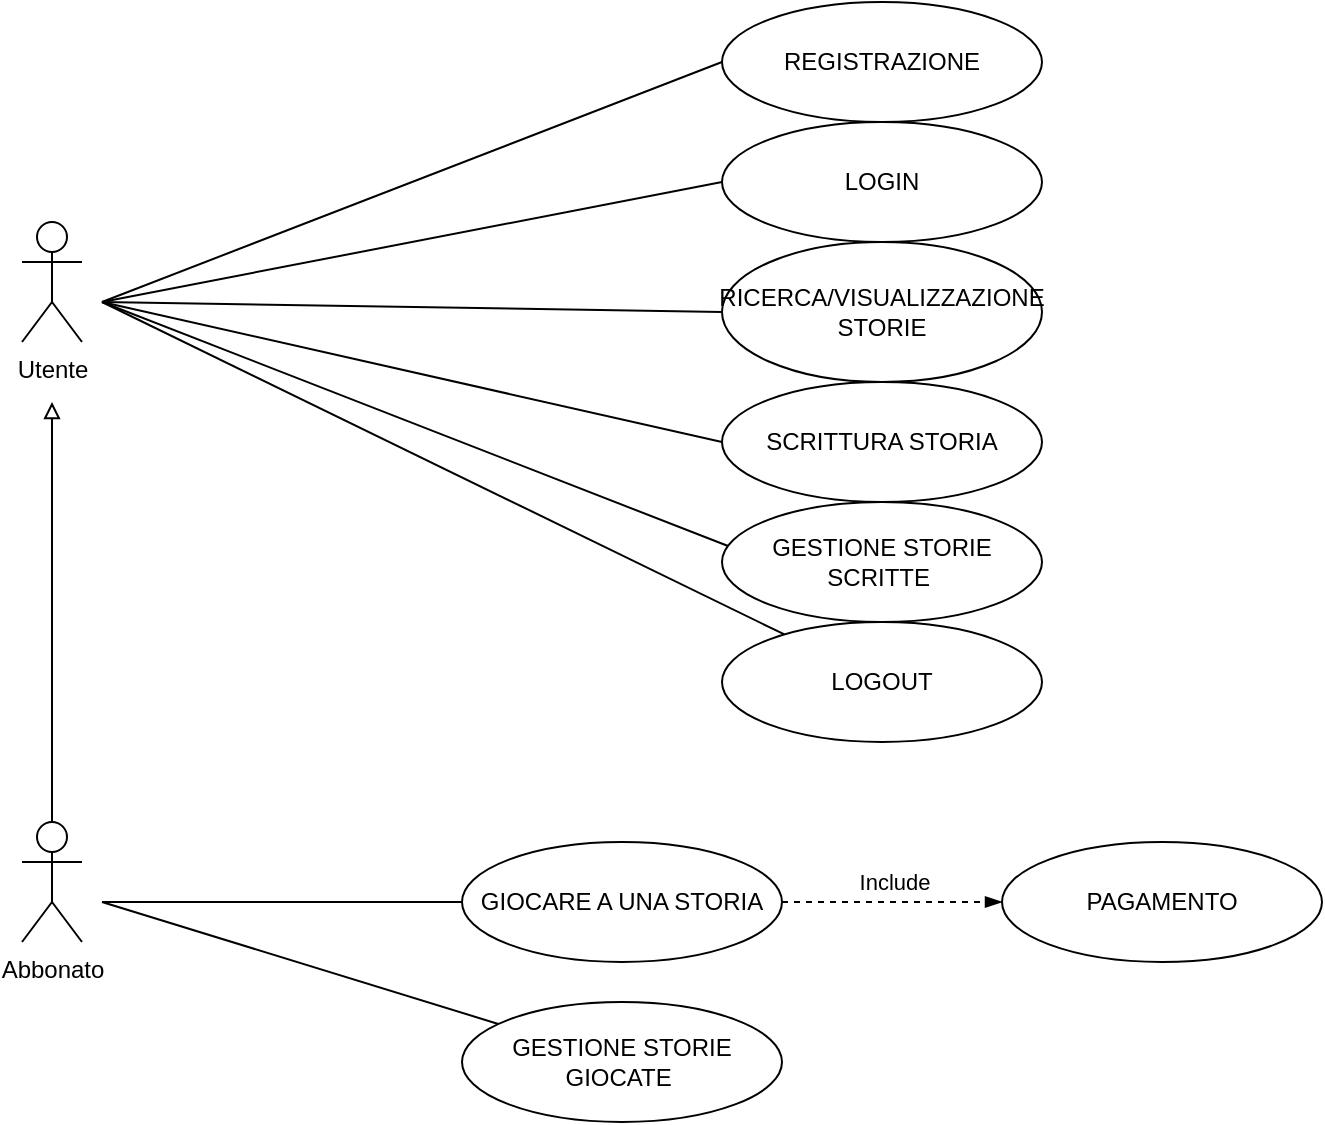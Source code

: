 <mxfile version="22.1.11" type="device">
  <diagram name="Pagina-1" id="J2iSj8vhKg2DtZbsvyoK">
    <mxGraphModel dx="954" dy="611" grid="1" gridSize="10" guides="1" tooltips="1" connect="1" arrows="1" fold="1" page="1" pageScale="1" pageWidth="827" pageHeight="1169" math="0" shadow="0">
      <root>
        <mxCell id="0" />
        <mxCell id="1" parent="0" />
        <mxCell id="WNTWP6-LdwZCGLrHjm9A-30" style="edgeStyle=orthogonalEdgeStyle;rounded=0;orthogonalLoop=1;jettySize=auto;html=1;exitX=0.5;exitY=0;exitDx=0;exitDy=0;exitPerimeter=0;endArrow=block;endFill=0;" parent="1" source="WNTWP6-LdwZCGLrHjm9A-2" edge="1">
          <mxGeometry relative="1" as="geometry">
            <mxPoint x="105" y="210" as="targetPoint" />
          </mxGeometry>
        </mxCell>
        <mxCell id="WNTWP6-LdwZCGLrHjm9A-2" value="Abbonato" style="shape=umlActor;verticalLabelPosition=bottom;verticalAlign=top;html=1;outlineConnect=0;" parent="1" vertex="1">
          <mxGeometry x="90" y="420" width="30" height="60" as="geometry" />
        </mxCell>
        <mxCell id="WNTWP6-LdwZCGLrHjm9A-6" value="Utente" style="shape=umlActor;verticalLabelPosition=bottom;verticalAlign=top;html=1;outlineConnect=0;" parent="1" vertex="1">
          <mxGeometry x="90" y="120" width="30" height="60" as="geometry" />
        </mxCell>
        <mxCell id="WNTWP6-LdwZCGLrHjm9A-15" value="&lt;div&gt;REGISTRAZIONE&lt;/div&gt;" style="ellipse;whiteSpace=wrap;html=1;" parent="1" vertex="1">
          <mxGeometry x="440" y="10" width="160" height="60" as="geometry" />
        </mxCell>
        <mxCell id="WNTWP6-LdwZCGLrHjm9A-16" value="LOGIN" style="ellipse;whiteSpace=wrap;html=1;" parent="1" vertex="1">
          <mxGeometry x="440" y="70" width="160" height="60" as="geometry" />
        </mxCell>
        <mxCell id="WNTWP6-LdwZCGLrHjm9A-17" value="SCRITTURA STORIA" style="ellipse;whiteSpace=wrap;html=1;" parent="1" vertex="1">
          <mxGeometry x="440" y="200" width="160" height="60" as="geometry" />
        </mxCell>
        <mxCell id="WNTWP6-LdwZCGLrHjm9A-18" value="GIOCARE A UNA STORIA" style="ellipse;whiteSpace=wrap;html=1;" parent="1" vertex="1">
          <mxGeometry x="310" y="430" width="160" height="60" as="geometry" />
        </mxCell>
        <mxCell id="WNTWP6-LdwZCGLrHjm9A-19" value="&lt;div&gt;PAGAMENTO&lt;/div&gt;" style="ellipse;whiteSpace=wrap;html=1;" parent="1" vertex="1">
          <mxGeometry x="580" y="430" width="160" height="60" as="geometry" />
        </mxCell>
        <mxCell id="WNTWP6-LdwZCGLrHjm9A-20" value="&lt;div&gt;RICERCA/VISUALIZZAZIONE&lt;/div&gt;&lt;div&gt;STORIE&lt;/div&gt;" style="ellipse;whiteSpace=wrap;html=1;" parent="1" vertex="1">
          <mxGeometry x="440" y="130" width="160" height="70" as="geometry" />
        </mxCell>
        <mxCell id="WNTWP6-LdwZCGLrHjm9A-27" value="" style="endArrow=none;html=1;rounded=0;entryX=0;entryY=0.5;entryDx=0;entryDy=0;" parent="1" target="WNTWP6-LdwZCGLrHjm9A-16" edge="1">
          <mxGeometry width="50" height="50" relative="1" as="geometry">
            <mxPoint x="130" y="160" as="sourcePoint" />
            <mxPoint x="440" y="230" as="targetPoint" />
          </mxGeometry>
        </mxCell>
        <mxCell id="WNTWP6-LdwZCGLrHjm9A-28" value="" style="endArrow=none;html=1;rounded=0;entryX=0;entryY=0.5;entryDx=0;entryDy=0;" parent="1" target="WNTWP6-LdwZCGLrHjm9A-15" edge="1">
          <mxGeometry width="50" height="50" relative="1" as="geometry">
            <mxPoint x="130" y="160" as="sourcePoint" />
            <mxPoint x="440" y="230" as="targetPoint" />
          </mxGeometry>
        </mxCell>
        <mxCell id="WNTWP6-LdwZCGLrHjm9A-29" value="" style="endArrow=none;html=1;rounded=0;exitX=0;exitY=0.5;exitDx=0;exitDy=0;" parent="1" source="WNTWP6-LdwZCGLrHjm9A-20" edge="1">
          <mxGeometry width="50" height="50" relative="1" as="geometry">
            <mxPoint x="390" y="140" as="sourcePoint" />
            <mxPoint x="130" y="160" as="targetPoint" />
          </mxGeometry>
        </mxCell>
        <mxCell id="WNTWP6-LdwZCGLrHjm9A-31" value="" style="endArrow=none;html=1;rounded=0;entryX=0;entryY=0.5;entryDx=0;entryDy=0;" parent="1" target="WNTWP6-LdwZCGLrHjm9A-17" edge="1">
          <mxGeometry width="50" height="50" relative="1" as="geometry">
            <mxPoint x="130" y="160" as="sourcePoint" />
            <mxPoint x="440" y="330" as="targetPoint" />
          </mxGeometry>
        </mxCell>
        <mxCell id="WNTWP6-LdwZCGLrHjm9A-32" value="" style="endArrow=none;html=1;rounded=0;entryX=0;entryY=0.5;entryDx=0;entryDy=0;" parent="1" target="WNTWP6-LdwZCGLrHjm9A-18" edge="1">
          <mxGeometry width="50" height="50" relative="1" as="geometry">
            <mxPoint x="130" y="460" as="sourcePoint" />
            <mxPoint x="440" y="320" as="targetPoint" />
          </mxGeometry>
        </mxCell>
        <mxCell id="WNTWP6-LdwZCGLrHjm9A-34" value="" style="endArrow=blockThin;dashed=1;html=1;rounded=0;exitX=1;exitY=0.5;exitDx=0;exitDy=0;entryX=0;entryY=0.5;entryDx=0;entryDy=0;startArrow=none;startFill=0;endFill=1;" parent="1" source="WNTWP6-LdwZCGLrHjm9A-18" target="WNTWP6-LdwZCGLrHjm9A-19" edge="1">
          <mxGeometry width="50" height="50" relative="1" as="geometry">
            <mxPoint x="390" y="370" as="sourcePoint" />
            <mxPoint x="440" y="320" as="targetPoint" />
          </mxGeometry>
        </mxCell>
        <mxCell id="WNTWP6-LdwZCGLrHjm9A-35" value="&lt;div&gt;Include&lt;/div&gt;" style="edgeLabel;html=1;align=center;verticalAlign=middle;resizable=0;points=[];" parent="WNTWP6-LdwZCGLrHjm9A-34" vertex="1" connectable="0">
          <mxGeometry x="0.182" y="-3" relative="1" as="geometry">
            <mxPoint x="-9" y="-13" as="offset" />
          </mxGeometry>
        </mxCell>
        <mxCell id="t2Vg3p3C_4UZHK0g0hSF-1" value="GESTIONE STORIE SCRITTE&amp;nbsp;" style="ellipse;whiteSpace=wrap;html=1;" parent="1" vertex="1">
          <mxGeometry x="440" y="260" width="160" height="60" as="geometry" />
        </mxCell>
        <mxCell id="t2Vg3p3C_4UZHK0g0hSF-2" value="" style="endArrow=none;html=1;rounded=0;entryX=0.019;entryY=0.367;entryDx=0;entryDy=0;entryPerimeter=0;" parent="1" target="t2Vg3p3C_4UZHK0g0hSF-1" edge="1">
          <mxGeometry width="50" height="50" relative="1" as="geometry">
            <mxPoint x="130" y="160" as="sourcePoint" />
            <mxPoint x="440" y="210" as="targetPoint" />
          </mxGeometry>
        </mxCell>
        <mxCell id="t2Vg3p3C_4UZHK0g0hSF-3" value="GESTIONE STORIE GIOCATE&amp;nbsp;" style="ellipse;whiteSpace=wrap;html=1;" parent="1" vertex="1">
          <mxGeometry x="310" y="510" width="160" height="60" as="geometry" />
        </mxCell>
        <mxCell id="t2Vg3p3C_4UZHK0g0hSF-4" value="" style="endArrow=none;html=1;rounded=0;" parent="1" target="t2Vg3p3C_4UZHK0g0hSF-3" edge="1">
          <mxGeometry width="50" height="50" relative="1" as="geometry">
            <mxPoint x="130" y="460" as="sourcePoint" />
            <mxPoint x="440" y="210" as="targetPoint" />
          </mxGeometry>
        </mxCell>
        <mxCell id="t2Vg3p3C_4UZHK0g0hSF-5" value="LOGOUT" style="ellipse;whiteSpace=wrap;html=1;" parent="1" vertex="1">
          <mxGeometry x="440" y="320" width="160" height="60" as="geometry" />
        </mxCell>
        <mxCell id="t2Vg3p3C_4UZHK0g0hSF-6" value="" style="endArrow=none;html=1;rounded=0;" parent="1" target="t2Vg3p3C_4UZHK0g0hSF-5" edge="1">
          <mxGeometry width="50" height="50" relative="1" as="geometry">
            <mxPoint x="130" y="160" as="sourcePoint" />
            <mxPoint x="420" y="280" as="targetPoint" />
          </mxGeometry>
        </mxCell>
      </root>
    </mxGraphModel>
  </diagram>
</mxfile>
